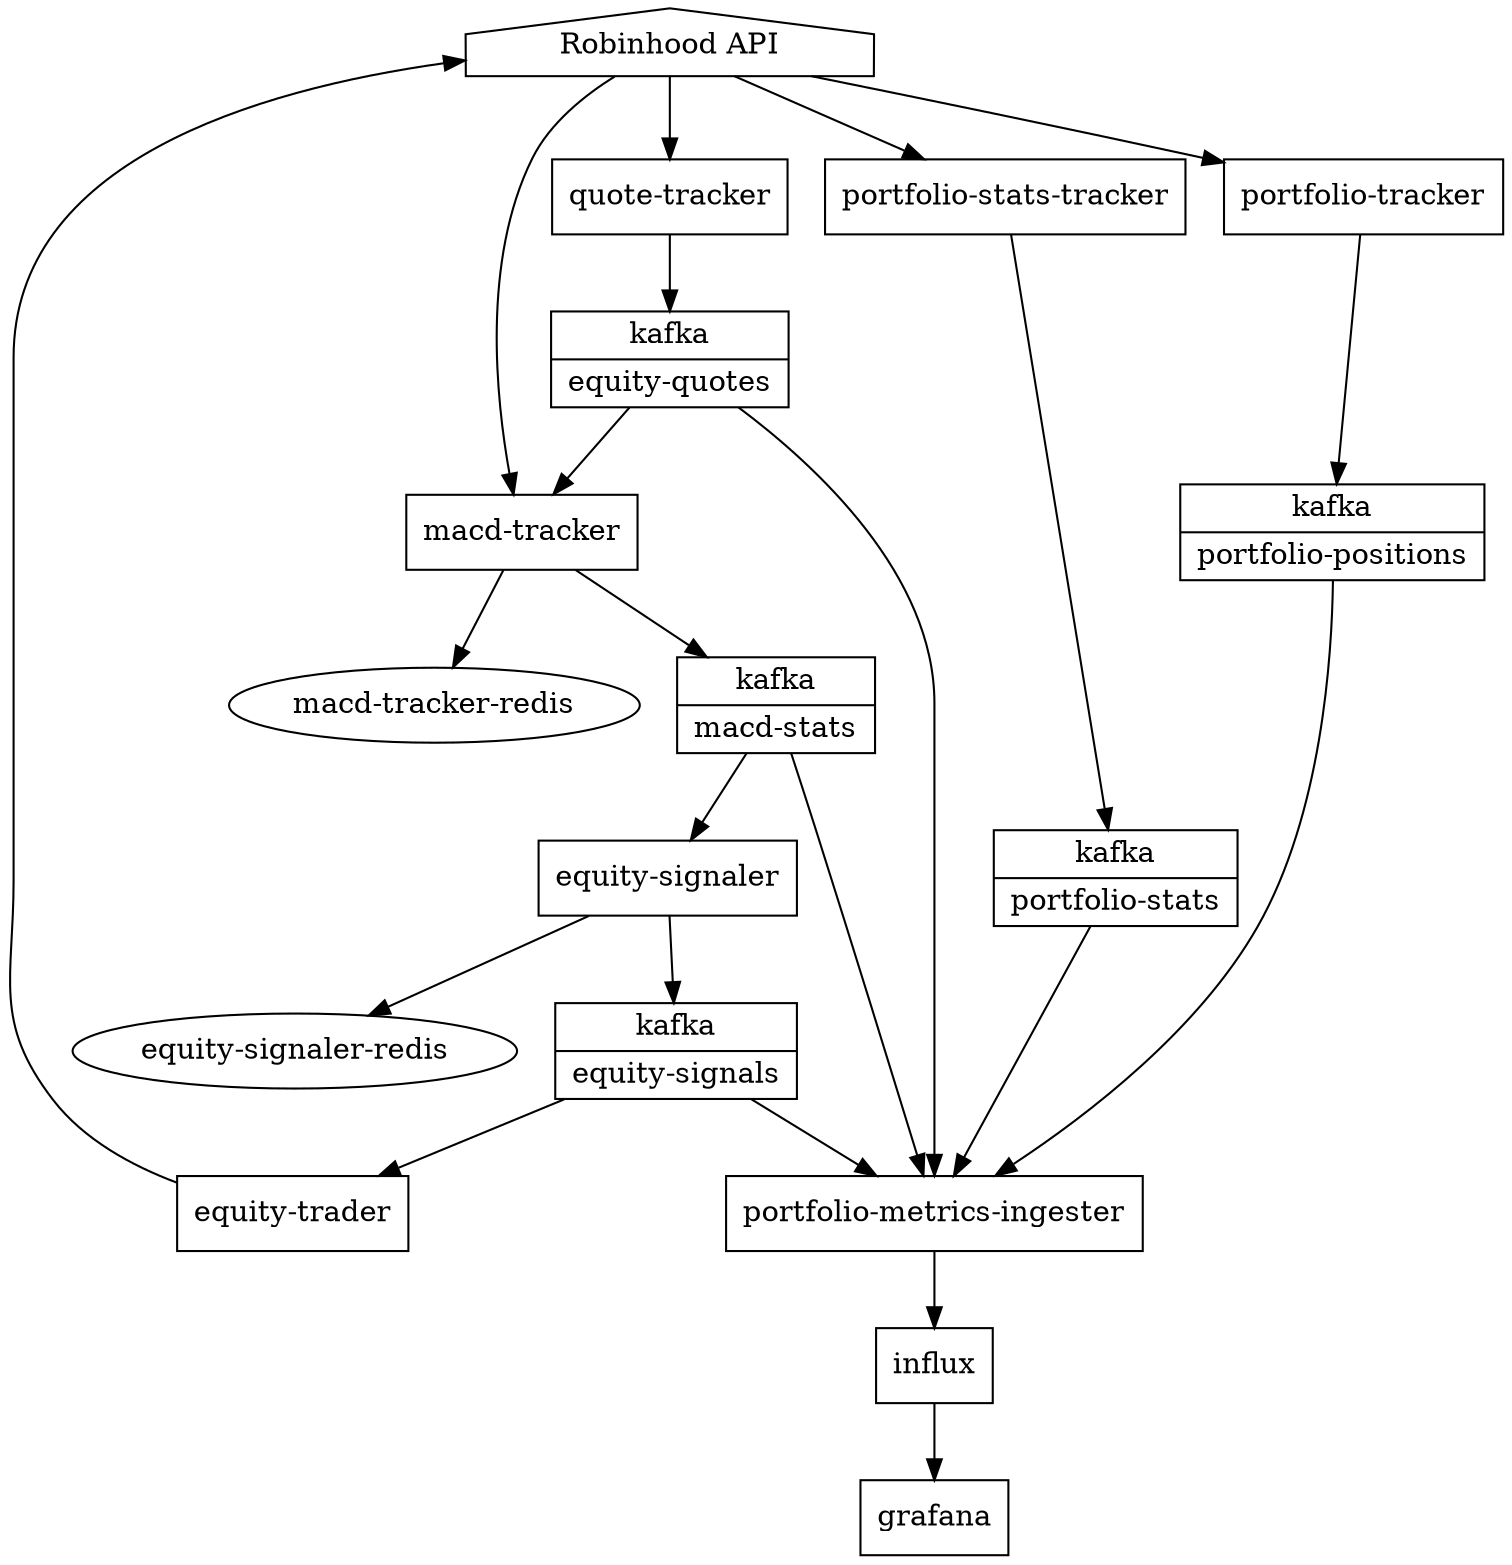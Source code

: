 digraph algorithm {
  node[shape=record]

  "Robinhood API"              -> "macd-tracker"
  "equity-quotes"              -> "macd-tracker"
  "macd-tracker"               -> "macd-stats"
  "macd-tracker"               -> "macd-tracker-redis"
  "macd-stats"                 -> "equity-signaler"
  "equity-signaler"            -> "equity-signals"
  "equity-signaler"            -> "equity-signaler-redis"
  "equity-signals"             -> "equity-trader"
  "equity-trader"              -> "Robinhood API"
  "Robinhood API"              -> "portfolio-tracker"
  "Robinhood API"              -> "quote-tracker"
  "Robinhood API"              -> "portfolio-stats-tracker"
  "portfolio-tracker"          -> "portfolio-positions"
  "portfolio-stats-tracker"    -> "portfolio-stats"
  "quote-tracker"              -> "equity-quotes"
  "portfolio-positions"        -> "portfolio-metrics-ingester"
  "portfolio-stats"            -> "portfolio-metrics-ingester"
  "macd-stats"                 -> "portfolio-metrics-ingester"
  "equity-signals"             -> "portfolio-metrics-ingester"
  "equity-quotes"              -> "portfolio-metrics-ingester"
  "portfolio-metrics-ingester" -> "influx"
  "influx"                     -> "grafana"

  "macd-stats" [shape=record label="{<f0> kafka| <f1> macd-stats}"]
  "equity-signals" [shape=record label="{<f0> kafka| <f1> equity-signals}"]
  "equity-quotes" [shape=record label="{<f0> kafka| <f1> equity-quotes}"]
  "portfolio-positions" [shape=record label="{<f0> kafka| <f1> portfolio-positions}"]
  "portfolio-stats" [shape=record label="{<f0> kafka| <f1> portfolio-stats}"]
  "Robinhood API" [shape=house]
  "macd-tracker-redis" [shape=ellipse]
  "equity-signaler-redis" [shape=ellipse]
}
